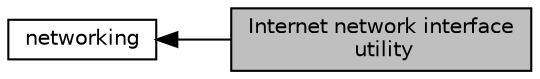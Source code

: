 digraph "Internet network interface utility"
{
  edge [fontname="Helvetica",fontsize="10",labelfontname="Helvetica",labelfontsize="10"];
  node [fontname="Helvetica",fontsize="10",shape=box];
  rankdir=LR;
  Node1 [label="Internet network interface\l utility",height=0.2,width=0.4,color="black", fillcolor="grey75", style="filled", fontcolor="black",tooltip="Scans network interfaces and enumerates address types."];
  Node2 [label="networking",height=0.2,width=0.4,color="black", fillcolor="white", style="filled",URL="$d9/dd2/group__net.html",tooltip="Utilities to support tcp and udp networking."];
  Node2->Node1 [shape=plaintext, dir="back", style="solid"];
}
